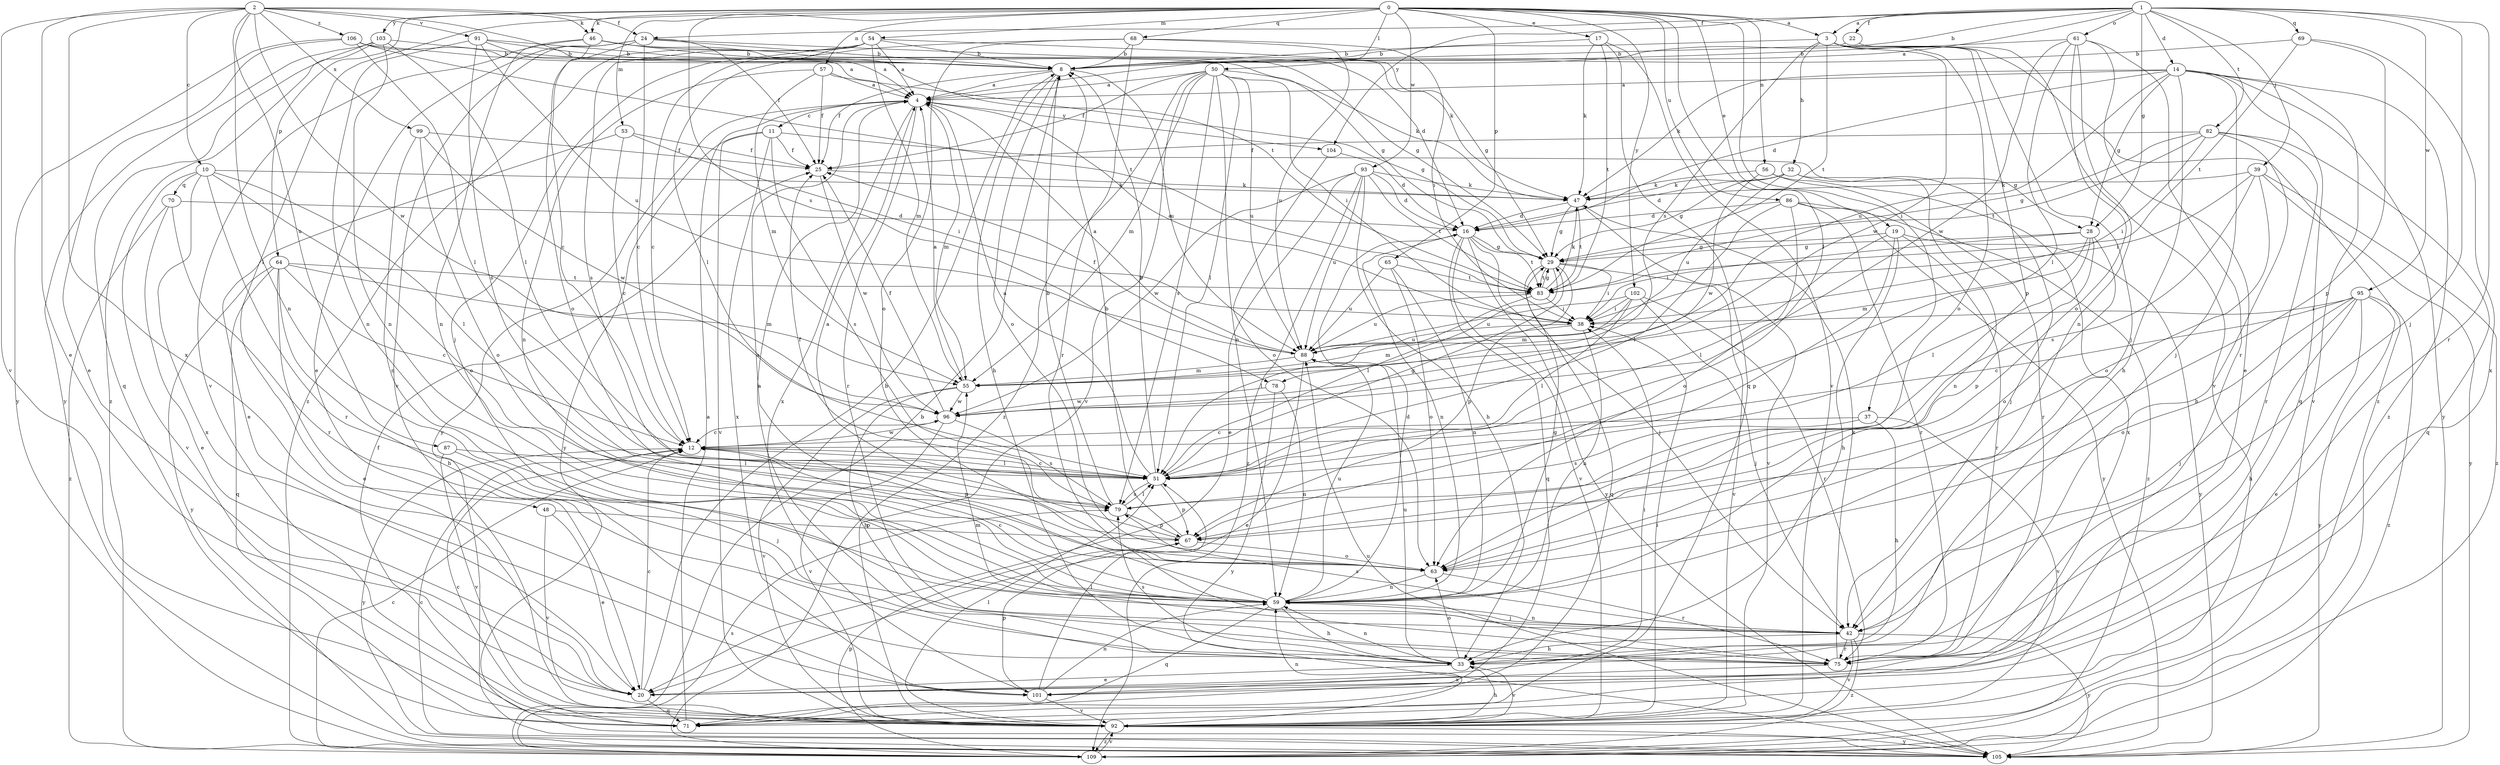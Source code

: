 strict digraph  {
0;
1;
2;
3;
4;
8;
10;
11;
12;
14;
16;
17;
19;
20;
22;
24;
25;
28;
29;
32;
33;
37;
38;
39;
42;
46;
47;
48;
50;
51;
53;
54;
55;
56;
57;
59;
61;
63;
64;
65;
67;
68;
69;
70;
71;
75;
78;
79;
82;
83;
86;
87;
88;
91;
92;
93;
95;
96;
99;
101;
102;
103;
104;
105;
106;
109;
0 -> 3  [label=a];
0 -> 17  [label=e];
0 -> 19  [label=e];
0 -> 37  [label=i];
0 -> 46  [label=k];
0 -> 48  [label=l];
0 -> 50  [label=l];
0 -> 51  [label=l];
0 -> 53  [label=m];
0 -> 54  [label=m];
0 -> 56  [label=n];
0 -> 57  [label=n];
0 -> 64  [label=p];
0 -> 65  [label=p];
0 -> 68  [label=q];
0 -> 78  [label=s];
0 -> 86  [label=u];
0 -> 93  [label=w];
0 -> 102  [label=y];
0 -> 103  [label=y];
1 -> 3  [label=a];
1 -> 4  [label=a];
1 -> 8  [label=b];
1 -> 14  [label=d];
1 -> 22  [label=f];
1 -> 24  [label=f];
1 -> 28  [label=g];
1 -> 39  [label=j];
1 -> 42  [label=j];
1 -> 61  [label=o];
1 -> 69  [label=q];
1 -> 75  [label=r];
1 -> 82  [label=t];
1 -> 95  [label=w];
1 -> 104  [label=y];
2 -> 10  [label=c];
2 -> 20  [label=e];
2 -> 24  [label=f];
2 -> 46  [label=k];
2 -> 59  [label=n];
2 -> 83  [label=t];
2 -> 87  [label=u];
2 -> 91  [label=v];
2 -> 92  [label=v];
2 -> 96  [label=w];
2 -> 99  [label=x];
2 -> 101  [label=x];
2 -> 106  [label=z];
3 -> 8  [label=b];
3 -> 32  [label=h];
3 -> 42  [label=j];
3 -> 63  [label=o];
3 -> 67  [label=p];
3 -> 78  [label=s];
3 -> 83  [label=t];
3 -> 96  [label=w];
3 -> 109  [label=z];
4 -> 11  [label=c];
4 -> 55  [label=m];
4 -> 75  [label=r];
4 -> 101  [label=x];
4 -> 104  [label=y];
4 -> 105  [label=y];
8 -> 4  [label=a];
8 -> 25  [label=f];
8 -> 33  [label=h];
8 -> 63  [label=o];
8 -> 88  [label=u];
10 -> 47  [label=k];
10 -> 51  [label=l];
10 -> 63  [label=o];
10 -> 70  [label=q];
10 -> 75  [label=r];
10 -> 92  [label=v];
10 -> 101  [label=x];
11 -> 25  [label=f];
11 -> 28  [label=g];
11 -> 79  [label=s];
11 -> 92  [label=v];
11 -> 101  [label=x];
11 -> 105  [label=y];
12 -> 51  [label=l];
12 -> 67  [label=p];
12 -> 96  [label=w];
12 -> 105  [label=y];
14 -> 4  [label=a];
14 -> 16  [label=d];
14 -> 28  [label=g];
14 -> 33  [label=h];
14 -> 42  [label=j];
14 -> 47  [label=k];
14 -> 71  [label=q];
14 -> 88  [label=u];
14 -> 92  [label=v];
14 -> 105  [label=y];
14 -> 109  [label=z];
16 -> 29  [label=g];
16 -> 42  [label=j];
16 -> 59  [label=n];
16 -> 71  [label=q];
16 -> 83  [label=t];
16 -> 92  [label=v];
16 -> 105  [label=y];
17 -> 8  [label=b];
17 -> 47  [label=k];
17 -> 71  [label=q];
17 -> 83  [label=t];
17 -> 92  [label=v];
19 -> 29  [label=g];
19 -> 33  [label=h];
19 -> 51  [label=l];
19 -> 67  [label=p];
19 -> 75  [label=r];
19 -> 105  [label=y];
20 -> 8  [label=b];
20 -> 12  [label=c];
20 -> 38  [label=i];
20 -> 71  [label=q];
22 -> 8  [label=b];
22 -> 92  [label=v];
24 -> 8  [label=b];
24 -> 12  [label=c];
24 -> 20  [label=e];
24 -> 25  [label=f];
24 -> 47  [label=k];
24 -> 63  [label=o];
24 -> 92  [label=v];
25 -> 47  [label=k];
25 -> 96  [label=w];
28 -> 29  [label=g];
28 -> 38  [label=i];
28 -> 51  [label=l];
28 -> 55  [label=m];
28 -> 63  [label=o];
28 -> 67  [label=p];
29 -> 38  [label=i];
29 -> 51  [label=l];
29 -> 67  [label=p];
29 -> 71  [label=q];
29 -> 83  [label=t];
29 -> 92  [label=v];
32 -> 16  [label=d];
32 -> 29  [label=g];
32 -> 42  [label=j];
32 -> 47  [label=k];
32 -> 59  [label=n];
32 -> 88  [label=u];
33 -> 4  [label=a];
33 -> 20  [label=e];
33 -> 59  [label=n];
33 -> 63  [label=o];
33 -> 79  [label=s];
33 -> 88  [label=u];
33 -> 92  [label=v];
37 -> 12  [label=c];
37 -> 33  [label=h];
37 -> 79  [label=s];
37 -> 92  [label=v];
38 -> 4  [label=a];
38 -> 55  [label=m];
38 -> 59  [label=n];
38 -> 88  [label=u];
39 -> 38  [label=i];
39 -> 47  [label=k];
39 -> 63  [label=o];
39 -> 79  [label=s];
39 -> 105  [label=y];
39 -> 109  [label=z];
42 -> 33  [label=h];
42 -> 59  [label=n];
42 -> 75  [label=r];
42 -> 79  [label=s];
42 -> 92  [label=v];
42 -> 105  [label=y];
42 -> 109  [label=z];
46 -> 8  [label=b];
46 -> 12  [label=c];
46 -> 16  [label=d];
46 -> 29  [label=g];
46 -> 59  [label=n];
46 -> 92  [label=v];
47 -> 16  [label=d];
47 -> 29  [label=g];
47 -> 83  [label=t];
47 -> 92  [label=v];
48 -> 20  [label=e];
48 -> 67  [label=p];
48 -> 92  [label=v];
50 -> 4  [label=a];
50 -> 25  [label=f];
50 -> 38  [label=i];
50 -> 47  [label=k];
50 -> 51  [label=l];
50 -> 55  [label=m];
50 -> 59  [label=n];
50 -> 79  [label=s];
50 -> 88  [label=u];
50 -> 92  [label=v];
50 -> 109  [label=z];
51 -> 4  [label=a];
51 -> 8  [label=b];
51 -> 12  [label=c];
51 -> 29  [label=g];
51 -> 67  [label=p];
51 -> 79  [label=s];
53 -> 12  [label=c];
53 -> 20  [label=e];
53 -> 25  [label=f];
53 -> 38  [label=i];
54 -> 4  [label=a];
54 -> 8  [label=b];
54 -> 29  [label=g];
54 -> 42  [label=j];
54 -> 51  [label=l];
54 -> 55  [label=m];
54 -> 79  [label=s];
54 -> 109  [label=z];
55 -> 4  [label=a];
55 -> 33  [label=h];
55 -> 92  [label=v];
55 -> 96  [label=w];
56 -> 47  [label=k];
56 -> 75  [label=r];
56 -> 96  [label=w];
56 -> 101  [label=x];
57 -> 4  [label=a];
57 -> 25  [label=f];
57 -> 29  [label=g];
57 -> 55  [label=m];
57 -> 59  [label=n];
59 -> 4  [label=a];
59 -> 12  [label=c];
59 -> 16  [label=d];
59 -> 29  [label=g];
59 -> 33  [label=h];
59 -> 42  [label=j];
59 -> 71  [label=q];
59 -> 88  [label=u];
61 -> 8  [label=b];
61 -> 20  [label=e];
61 -> 51  [label=l];
61 -> 59  [label=n];
61 -> 63  [label=o];
61 -> 75  [label=r];
61 -> 96  [label=w];
63 -> 59  [label=n];
63 -> 75  [label=r];
64 -> 12  [label=c];
64 -> 20  [label=e];
64 -> 33  [label=h];
64 -> 55  [label=m];
64 -> 71  [label=q];
64 -> 83  [label=t];
64 -> 105  [label=y];
65 -> 59  [label=n];
65 -> 63  [label=o];
65 -> 83  [label=t];
65 -> 88  [label=u];
67 -> 4  [label=a];
67 -> 8  [label=b];
67 -> 63  [label=o];
68 -> 8  [label=b];
68 -> 12  [label=c];
68 -> 38  [label=i];
68 -> 63  [label=o];
68 -> 75  [label=r];
68 -> 88  [label=u];
69 -> 8  [label=b];
69 -> 67  [label=p];
69 -> 83  [label=t];
69 -> 101  [label=x];
70 -> 16  [label=d];
70 -> 20  [label=e];
70 -> 75  [label=r];
70 -> 109  [label=z];
71 -> 4  [label=a];
71 -> 12  [label=c];
71 -> 25  [label=f];
75 -> 47  [label=k];
75 -> 55  [label=m];
75 -> 101  [label=x];
78 -> 59  [label=n];
78 -> 96  [label=w];
78 -> 105  [label=y];
79 -> 8  [label=b];
79 -> 25  [label=f];
79 -> 51  [label=l];
79 -> 67  [label=p];
82 -> 25  [label=f];
82 -> 29  [label=g];
82 -> 33  [label=h];
82 -> 38  [label=i];
82 -> 71  [label=q];
82 -> 75  [label=r];
82 -> 83  [label=t];
83 -> 29  [label=g];
83 -> 38  [label=i];
83 -> 47  [label=k];
83 -> 51  [label=l];
83 -> 88  [label=u];
86 -> 16  [label=d];
86 -> 51  [label=l];
86 -> 63  [label=o];
86 -> 75  [label=r];
86 -> 105  [label=y];
86 -> 109  [label=z];
87 -> 42  [label=j];
87 -> 51  [label=l];
87 -> 92  [label=v];
88 -> 4  [label=a];
88 -> 20  [label=e];
88 -> 25  [label=f];
88 -> 55  [label=m];
91 -> 4  [label=a];
91 -> 8  [label=b];
91 -> 29  [label=g];
91 -> 59  [label=n];
91 -> 79  [label=s];
91 -> 88  [label=u];
92 -> 33  [label=h];
92 -> 38  [label=i];
92 -> 51  [label=l];
92 -> 59  [label=n];
92 -> 105  [label=y];
92 -> 109  [label=z];
93 -> 16  [label=d];
93 -> 20  [label=e];
93 -> 33  [label=h];
93 -> 47  [label=k];
93 -> 83  [label=t];
93 -> 88  [label=u];
93 -> 96  [label=w];
93 -> 109  [label=z];
95 -> 12  [label=c];
95 -> 20  [label=e];
95 -> 33  [label=h];
95 -> 38  [label=i];
95 -> 42  [label=j];
95 -> 63  [label=o];
95 -> 105  [label=y];
95 -> 109  [label=z];
96 -> 12  [label=c];
96 -> 25  [label=f];
96 -> 79  [label=s];
96 -> 92  [label=v];
99 -> 25  [label=f];
99 -> 59  [label=n];
99 -> 63  [label=o];
99 -> 96  [label=w];
101 -> 51  [label=l];
101 -> 59  [label=n];
101 -> 67  [label=p];
101 -> 92  [label=v];
102 -> 38  [label=i];
102 -> 42  [label=j];
102 -> 51  [label=l];
102 -> 55  [label=m];
102 -> 75  [label=r];
102 -> 88  [label=u];
103 -> 8  [label=b];
103 -> 51  [label=l];
103 -> 59  [label=n];
103 -> 71  [label=q];
103 -> 105  [label=y];
103 -> 109  [label=z];
104 -> 16  [label=d];
104 -> 63  [label=o];
105 -> 12  [label=c];
105 -> 88  [label=u];
106 -> 4  [label=a];
106 -> 8  [label=b];
106 -> 20  [label=e];
106 -> 51  [label=l];
106 -> 83  [label=t];
106 -> 105  [label=y];
109 -> 8  [label=b];
109 -> 12  [label=c];
109 -> 67  [label=p];
109 -> 79  [label=s];
109 -> 92  [label=v];
}
